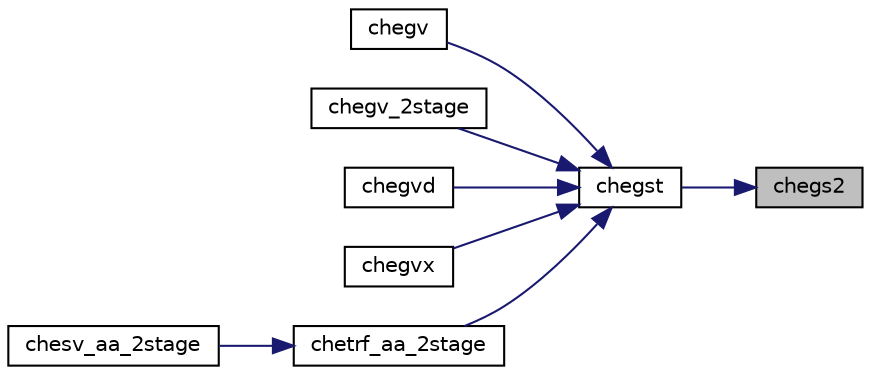 digraph "chegs2"
{
 // LATEX_PDF_SIZE
  edge [fontname="Helvetica",fontsize="10",labelfontname="Helvetica",labelfontsize="10"];
  node [fontname="Helvetica",fontsize="10",shape=record];
  rankdir="RL";
  Node1 [label="chegs2",height=0.2,width=0.4,color="black", fillcolor="grey75", style="filled", fontcolor="black",tooltip="CHEGS2 reduces a Hermitian definite generalized eigenproblem to standard form, using the factorizatio..."];
  Node1 -> Node2 [dir="back",color="midnightblue",fontsize="10",style="solid",fontname="Helvetica"];
  Node2 [label="chegst",height=0.2,width=0.4,color="black", fillcolor="white", style="filled",URL="$chegst_8f.html#a12301fc39ffb222db15ff7801c01abbb",tooltip="CHEGST"];
  Node2 -> Node3 [dir="back",color="midnightblue",fontsize="10",style="solid",fontname="Helvetica"];
  Node3 [label="chegv",height=0.2,width=0.4,color="black", fillcolor="white", style="filled",URL="$chegv_8f.html#ab2f86fb41df5ae239798c9c3081a2d49",tooltip="CHEGV"];
  Node2 -> Node4 [dir="back",color="midnightblue",fontsize="10",style="solid",fontname="Helvetica"];
  Node4 [label="chegv_2stage",height=0.2,width=0.4,color="black", fillcolor="white", style="filled",URL="$chegv__2stage_8f.html#a7027121a5599a07ebab2a56100f05f32",tooltip="CHEGV_2STAGE"];
  Node2 -> Node5 [dir="back",color="midnightblue",fontsize="10",style="solid",fontname="Helvetica"];
  Node5 [label="chegvd",height=0.2,width=0.4,color="black", fillcolor="white", style="filled",URL="$chegvd_8f.html#a28ad734cb8f4deb96ba59c568cf3389e",tooltip="CHEGVD"];
  Node2 -> Node6 [dir="back",color="midnightblue",fontsize="10",style="solid",fontname="Helvetica"];
  Node6 [label="chegvx",height=0.2,width=0.4,color="black", fillcolor="white", style="filled",URL="$chegvx_8f.html#ad5f5ddf0eee1402d59fc1017de0fc291",tooltip="CHEGVX"];
  Node2 -> Node7 [dir="back",color="midnightblue",fontsize="10",style="solid",fontname="Helvetica"];
  Node7 [label="chetrf_aa_2stage",height=0.2,width=0.4,color="black", fillcolor="white", style="filled",URL="$chetrf__aa__2stage_8f.html#ab8c36305b9b3b7622f6c51d782ac10dc",tooltip="CHETRF_AA_2STAGE"];
  Node7 -> Node8 [dir="back",color="midnightblue",fontsize="10",style="solid",fontname="Helvetica"];
  Node8 [label="chesv_aa_2stage",height=0.2,width=0.4,color="black", fillcolor="white", style="filled",URL="$chesv__aa__2stage_8f.html#abb66fb23be3a7311b71271a2717b35eb",tooltip="CHESV_AA_2STAGE computes the solution to system of linear equations A * X = B for HE matrices"];
}
